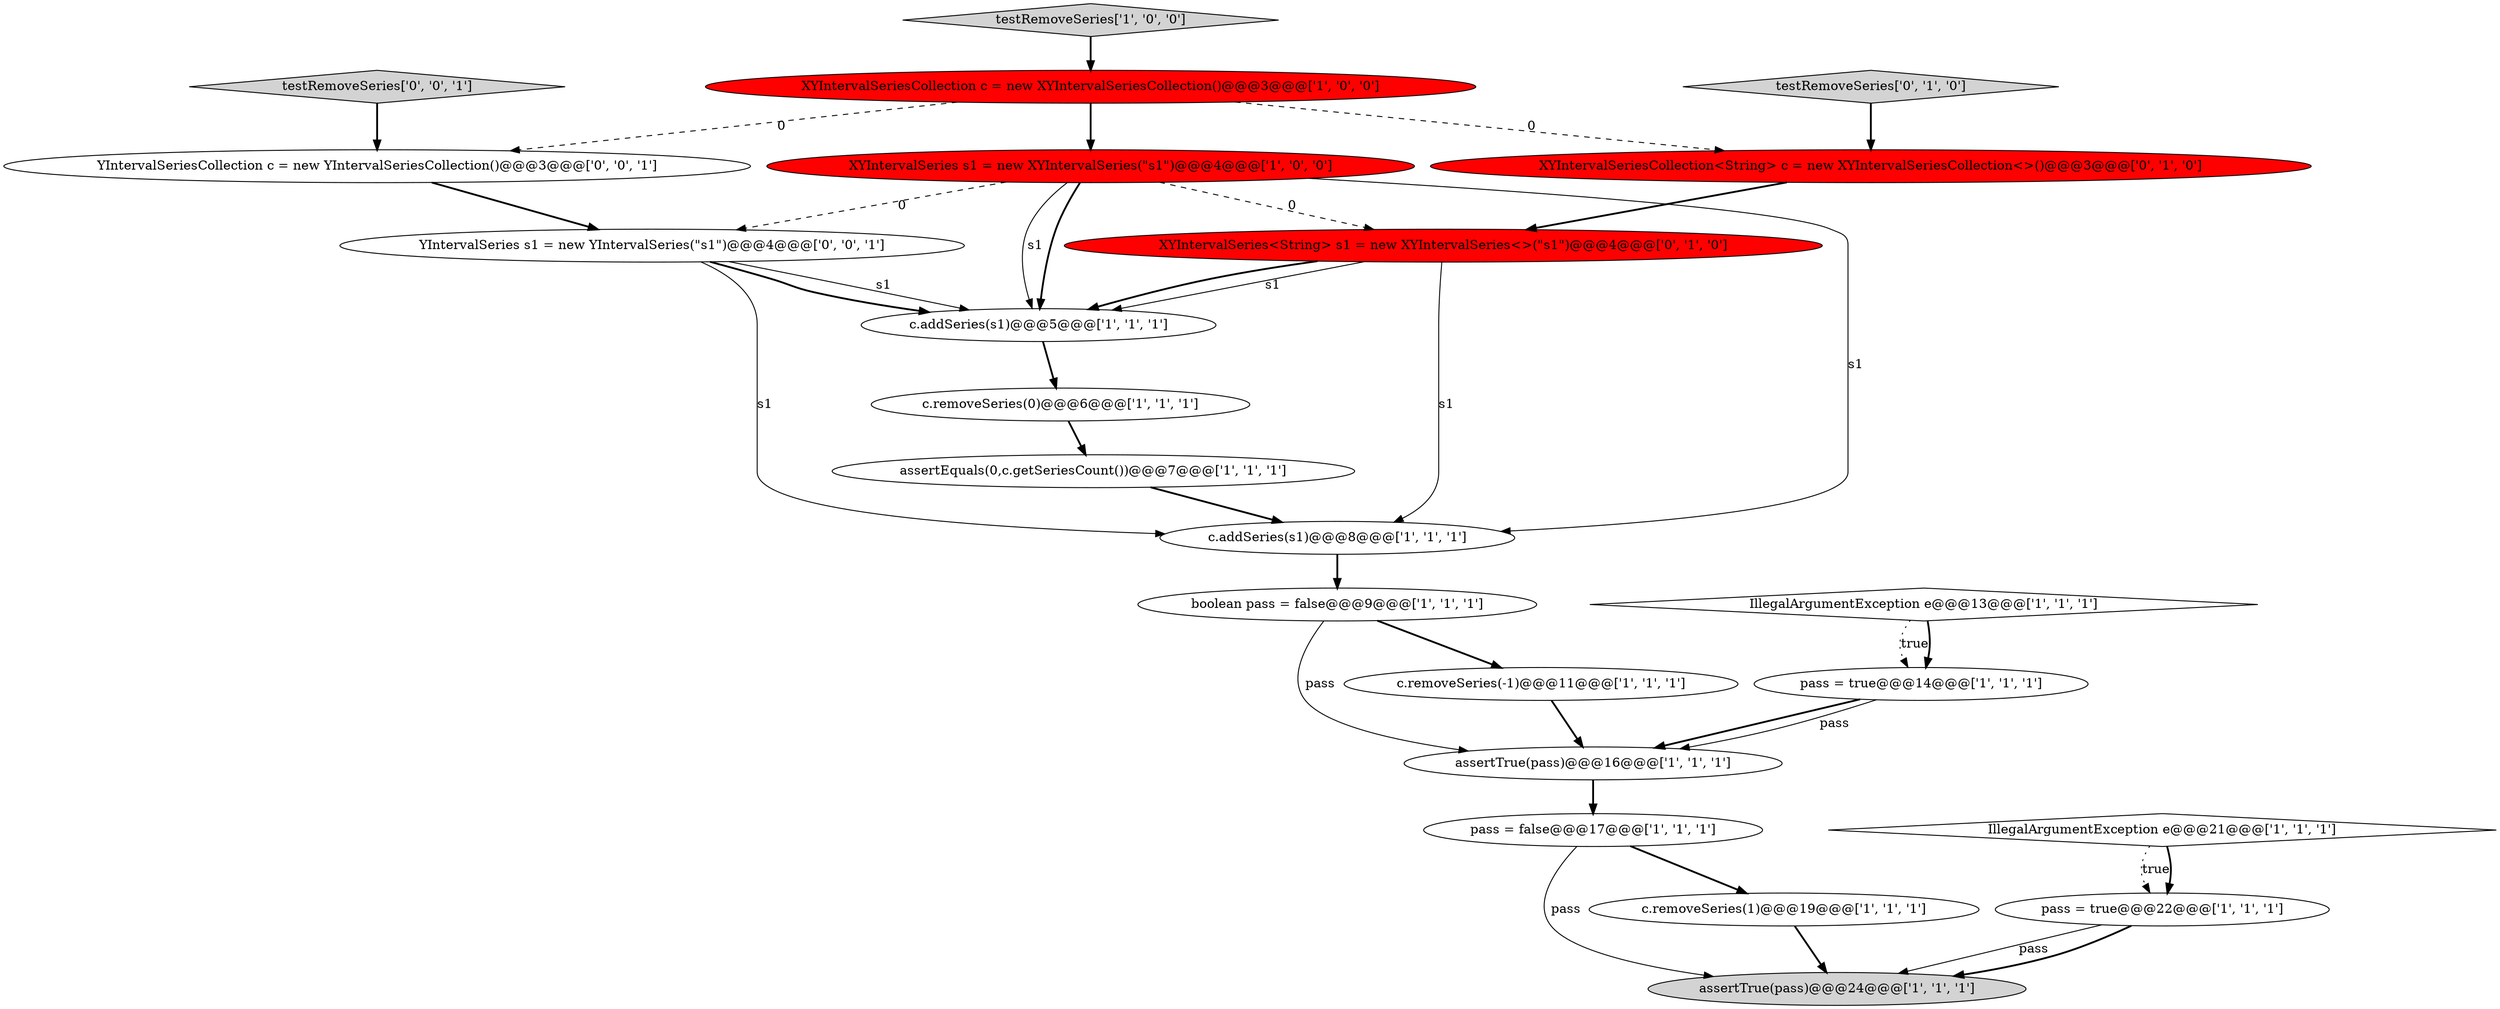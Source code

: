 digraph {
15 [style = filled, label = "XYIntervalSeries s1 = new XYIntervalSeries(\"s1\")@@@4@@@['1', '0', '0']", fillcolor = red, shape = ellipse image = "AAA1AAABBB1BBB"];
4 [style = filled, label = "assertTrue(pass)@@@24@@@['1', '1', '1']", fillcolor = lightgray, shape = ellipse image = "AAA0AAABBB1BBB"];
13 [style = filled, label = "assertEquals(0,c.getSeriesCount())@@@7@@@['1', '1', '1']", fillcolor = white, shape = ellipse image = "AAA0AAABBB1BBB"];
16 [style = filled, label = "IllegalArgumentException e@@@13@@@['1', '1', '1']", fillcolor = white, shape = diamond image = "AAA0AAABBB1BBB"];
8 [style = filled, label = "XYIntervalSeriesCollection c = new XYIntervalSeriesCollection()@@@3@@@['1', '0', '0']", fillcolor = red, shape = ellipse image = "AAA1AAABBB1BBB"];
7 [style = filled, label = "pass = false@@@17@@@['1', '1', '1']", fillcolor = white, shape = ellipse image = "AAA0AAABBB1BBB"];
3 [style = filled, label = "boolean pass = false@@@9@@@['1', '1', '1']", fillcolor = white, shape = ellipse image = "AAA0AAABBB1BBB"];
12 [style = filled, label = "c.addSeries(s1)@@@5@@@['1', '1', '1']", fillcolor = white, shape = ellipse image = "AAA0AAABBB1BBB"];
5 [style = filled, label = "assertTrue(pass)@@@16@@@['1', '1', '1']", fillcolor = white, shape = ellipse image = "AAA0AAABBB1BBB"];
22 [style = filled, label = "testRemoveSeries['0', '0', '1']", fillcolor = lightgray, shape = diamond image = "AAA0AAABBB3BBB"];
1 [style = filled, label = "pass = true@@@14@@@['1', '1', '1']", fillcolor = white, shape = ellipse image = "AAA0AAABBB1BBB"];
17 [style = filled, label = "testRemoveSeries['0', '1', '0']", fillcolor = lightgray, shape = diamond image = "AAA0AAABBB2BBB"];
14 [style = filled, label = "IllegalArgumentException e@@@21@@@['1', '1', '1']", fillcolor = white, shape = diamond image = "AAA0AAABBB1BBB"];
21 [style = filled, label = "YIntervalSeriesCollection c = new YIntervalSeriesCollection()@@@3@@@['0', '0', '1']", fillcolor = white, shape = ellipse image = "AAA0AAABBB3BBB"];
0 [style = filled, label = "pass = true@@@22@@@['1', '1', '1']", fillcolor = white, shape = ellipse image = "AAA0AAABBB1BBB"];
18 [style = filled, label = "XYIntervalSeriesCollection<String> c = new XYIntervalSeriesCollection<>()@@@3@@@['0', '1', '0']", fillcolor = red, shape = ellipse image = "AAA1AAABBB2BBB"];
2 [style = filled, label = "c.removeSeries(1)@@@19@@@['1', '1', '1']", fillcolor = white, shape = ellipse image = "AAA0AAABBB1BBB"];
9 [style = filled, label = "c.removeSeries(0)@@@6@@@['1', '1', '1']", fillcolor = white, shape = ellipse image = "AAA0AAABBB1BBB"];
10 [style = filled, label = "c.addSeries(s1)@@@8@@@['1', '1', '1']", fillcolor = white, shape = ellipse image = "AAA0AAABBB1BBB"];
19 [style = filled, label = "XYIntervalSeries<String> s1 = new XYIntervalSeries<>(\"s1\")@@@4@@@['0', '1', '0']", fillcolor = red, shape = ellipse image = "AAA1AAABBB2BBB"];
11 [style = filled, label = "c.removeSeries(-1)@@@11@@@['1', '1', '1']", fillcolor = white, shape = ellipse image = "AAA0AAABBB1BBB"];
6 [style = filled, label = "testRemoveSeries['1', '0', '0']", fillcolor = lightgray, shape = diamond image = "AAA0AAABBB1BBB"];
20 [style = filled, label = "YIntervalSeries s1 = new YIntervalSeries(\"s1\")@@@4@@@['0', '0', '1']", fillcolor = white, shape = ellipse image = "AAA0AAABBB3BBB"];
1->5 [style = bold, label=""];
13->10 [style = bold, label=""];
15->20 [style = dashed, label="0"];
19->12 [style = solid, label="s1"];
8->15 [style = bold, label=""];
0->4 [style = solid, label="pass"];
19->12 [style = bold, label=""];
14->0 [style = dotted, label="true"];
1->5 [style = solid, label="pass"];
3->11 [style = bold, label=""];
18->19 [style = bold, label=""];
22->21 [style = bold, label=""];
10->3 [style = bold, label=""];
15->19 [style = dashed, label="0"];
8->21 [style = dashed, label="0"];
12->9 [style = bold, label=""];
2->4 [style = bold, label=""];
20->12 [style = solid, label="s1"];
20->10 [style = solid, label="s1"];
7->4 [style = solid, label="pass"];
11->5 [style = bold, label=""];
15->10 [style = solid, label="s1"];
21->20 [style = bold, label=""];
14->0 [style = bold, label=""];
16->1 [style = dotted, label="true"];
16->1 [style = bold, label=""];
0->4 [style = bold, label=""];
7->2 [style = bold, label=""];
6->8 [style = bold, label=""];
20->12 [style = bold, label=""];
5->7 [style = bold, label=""];
19->10 [style = solid, label="s1"];
8->18 [style = dashed, label="0"];
15->12 [style = bold, label=""];
3->5 [style = solid, label="pass"];
15->12 [style = solid, label="s1"];
17->18 [style = bold, label=""];
9->13 [style = bold, label=""];
}
